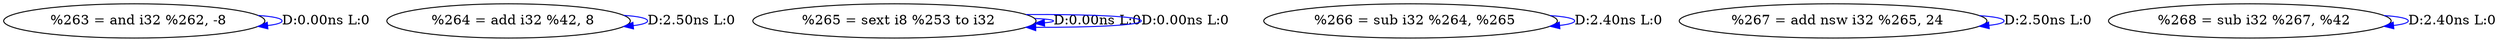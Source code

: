 digraph {
Node0x307be00[label="  %263 = and i32 %262, -8"];
Node0x307be00 -> Node0x307be00[label="D:0.00ns L:0",color=blue];
Node0x307bee0[label="  %264 = add i32 %42, 8"];
Node0x307bee0 -> Node0x307bee0[label="D:2.50ns L:0",color=blue];
Node0x307bfc0[label="  %265 = sext i8 %253 to i32"];
Node0x307bfc0 -> Node0x307bfc0[label="D:0.00ns L:0",color=blue];
Node0x307bfc0 -> Node0x307bfc0[label="D:0.00ns L:0",color=blue];
Node0x307c0a0[label="  %266 = sub i32 %264, %265"];
Node0x307c0a0 -> Node0x307c0a0[label="D:2.40ns L:0",color=blue];
Node0x307c180[label="  %267 = add nsw i32 %265, 24"];
Node0x307c180 -> Node0x307c180[label="D:2.50ns L:0",color=blue];
Node0x307c260[label="  %268 = sub i32 %267, %42"];
Node0x307c260 -> Node0x307c260[label="D:2.40ns L:0",color=blue];
}
